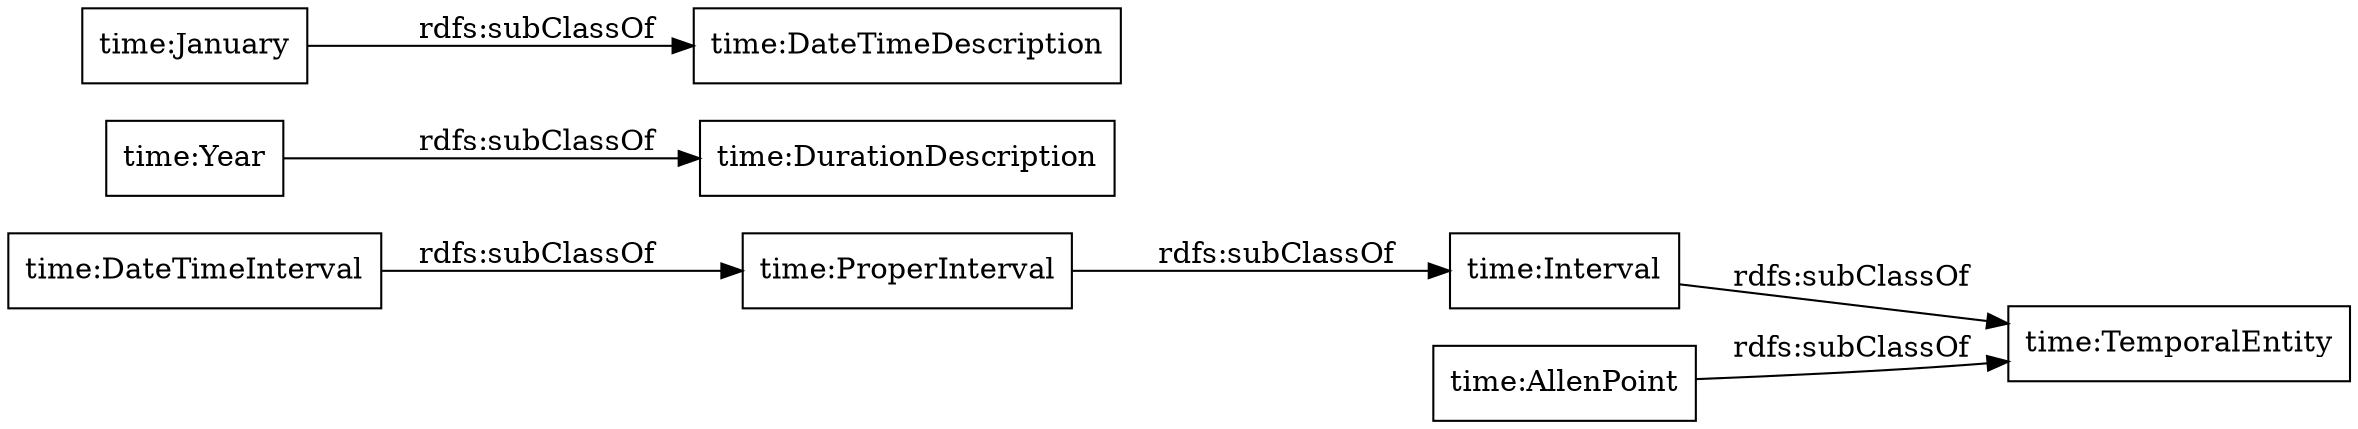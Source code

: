 digraph ar2dtool_diagram { 
rankdir=LR;
size="1000"
node [shape = rectangle, color="black"]; "time:DateTimeInterval" "time:DurationDescription" "time:January" "time:ProperInterval" "time:Interval" "time:TemporalEntity" "time:Year" "time:AllenPoint" "time:DateTimeDescription" ; /*classes style*/
	"time:ProperInterval" -> "time:Interval" [ label = "rdfs:subClassOf" ];
	"time:Year" -> "time:DurationDescription" [ label = "rdfs:subClassOf" ];
	"time:January" -> "time:DateTimeDescription" [ label = "rdfs:subClassOf" ];
	"time:AllenPoint" -> "time:TemporalEntity" [ label = "rdfs:subClassOf" ];
	"time:DateTimeInterval" -> "time:ProperInterval" [ label = "rdfs:subClassOf" ];
	"time:Interval" -> "time:TemporalEntity" [ label = "rdfs:subClassOf" ];

}
